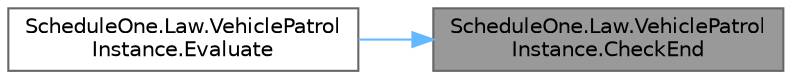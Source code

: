 digraph "ScheduleOne.Law.VehiclePatrolInstance.CheckEnd"
{
 // LATEX_PDF_SIZE
  bgcolor="transparent";
  edge [fontname=Helvetica,fontsize=10,labelfontname=Helvetica,labelfontsize=10];
  node [fontname=Helvetica,fontsize=10,shape=box,height=0.2,width=0.4];
  rankdir="RL";
  Node1 [id="Node000001",label="ScheduleOne.Law.VehiclePatrol\lInstance.CheckEnd",height=0.2,width=0.4,color="gray40", fillcolor="grey60", style="filled", fontcolor="black",tooltip=" "];
  Node1 -> Node2 [id="edge1_Node000001_Node000002",dir="back",color="steelblue1",style="solid",tooltip=" "];
  Node2 [id="Node000002",label="ScheduleOne.Law.VehiclePatrol\lInstance.Evaluate",height=0.2,width=0.4,color="grey40", fillcolor="white", style="filled",URL="$class_schedule_one_1_1_law_1_1_vehicle_patrol_instance.html#ac68f7f6bf6eeda35345502c1c8a2a6c7",tooltip=" "];
}
